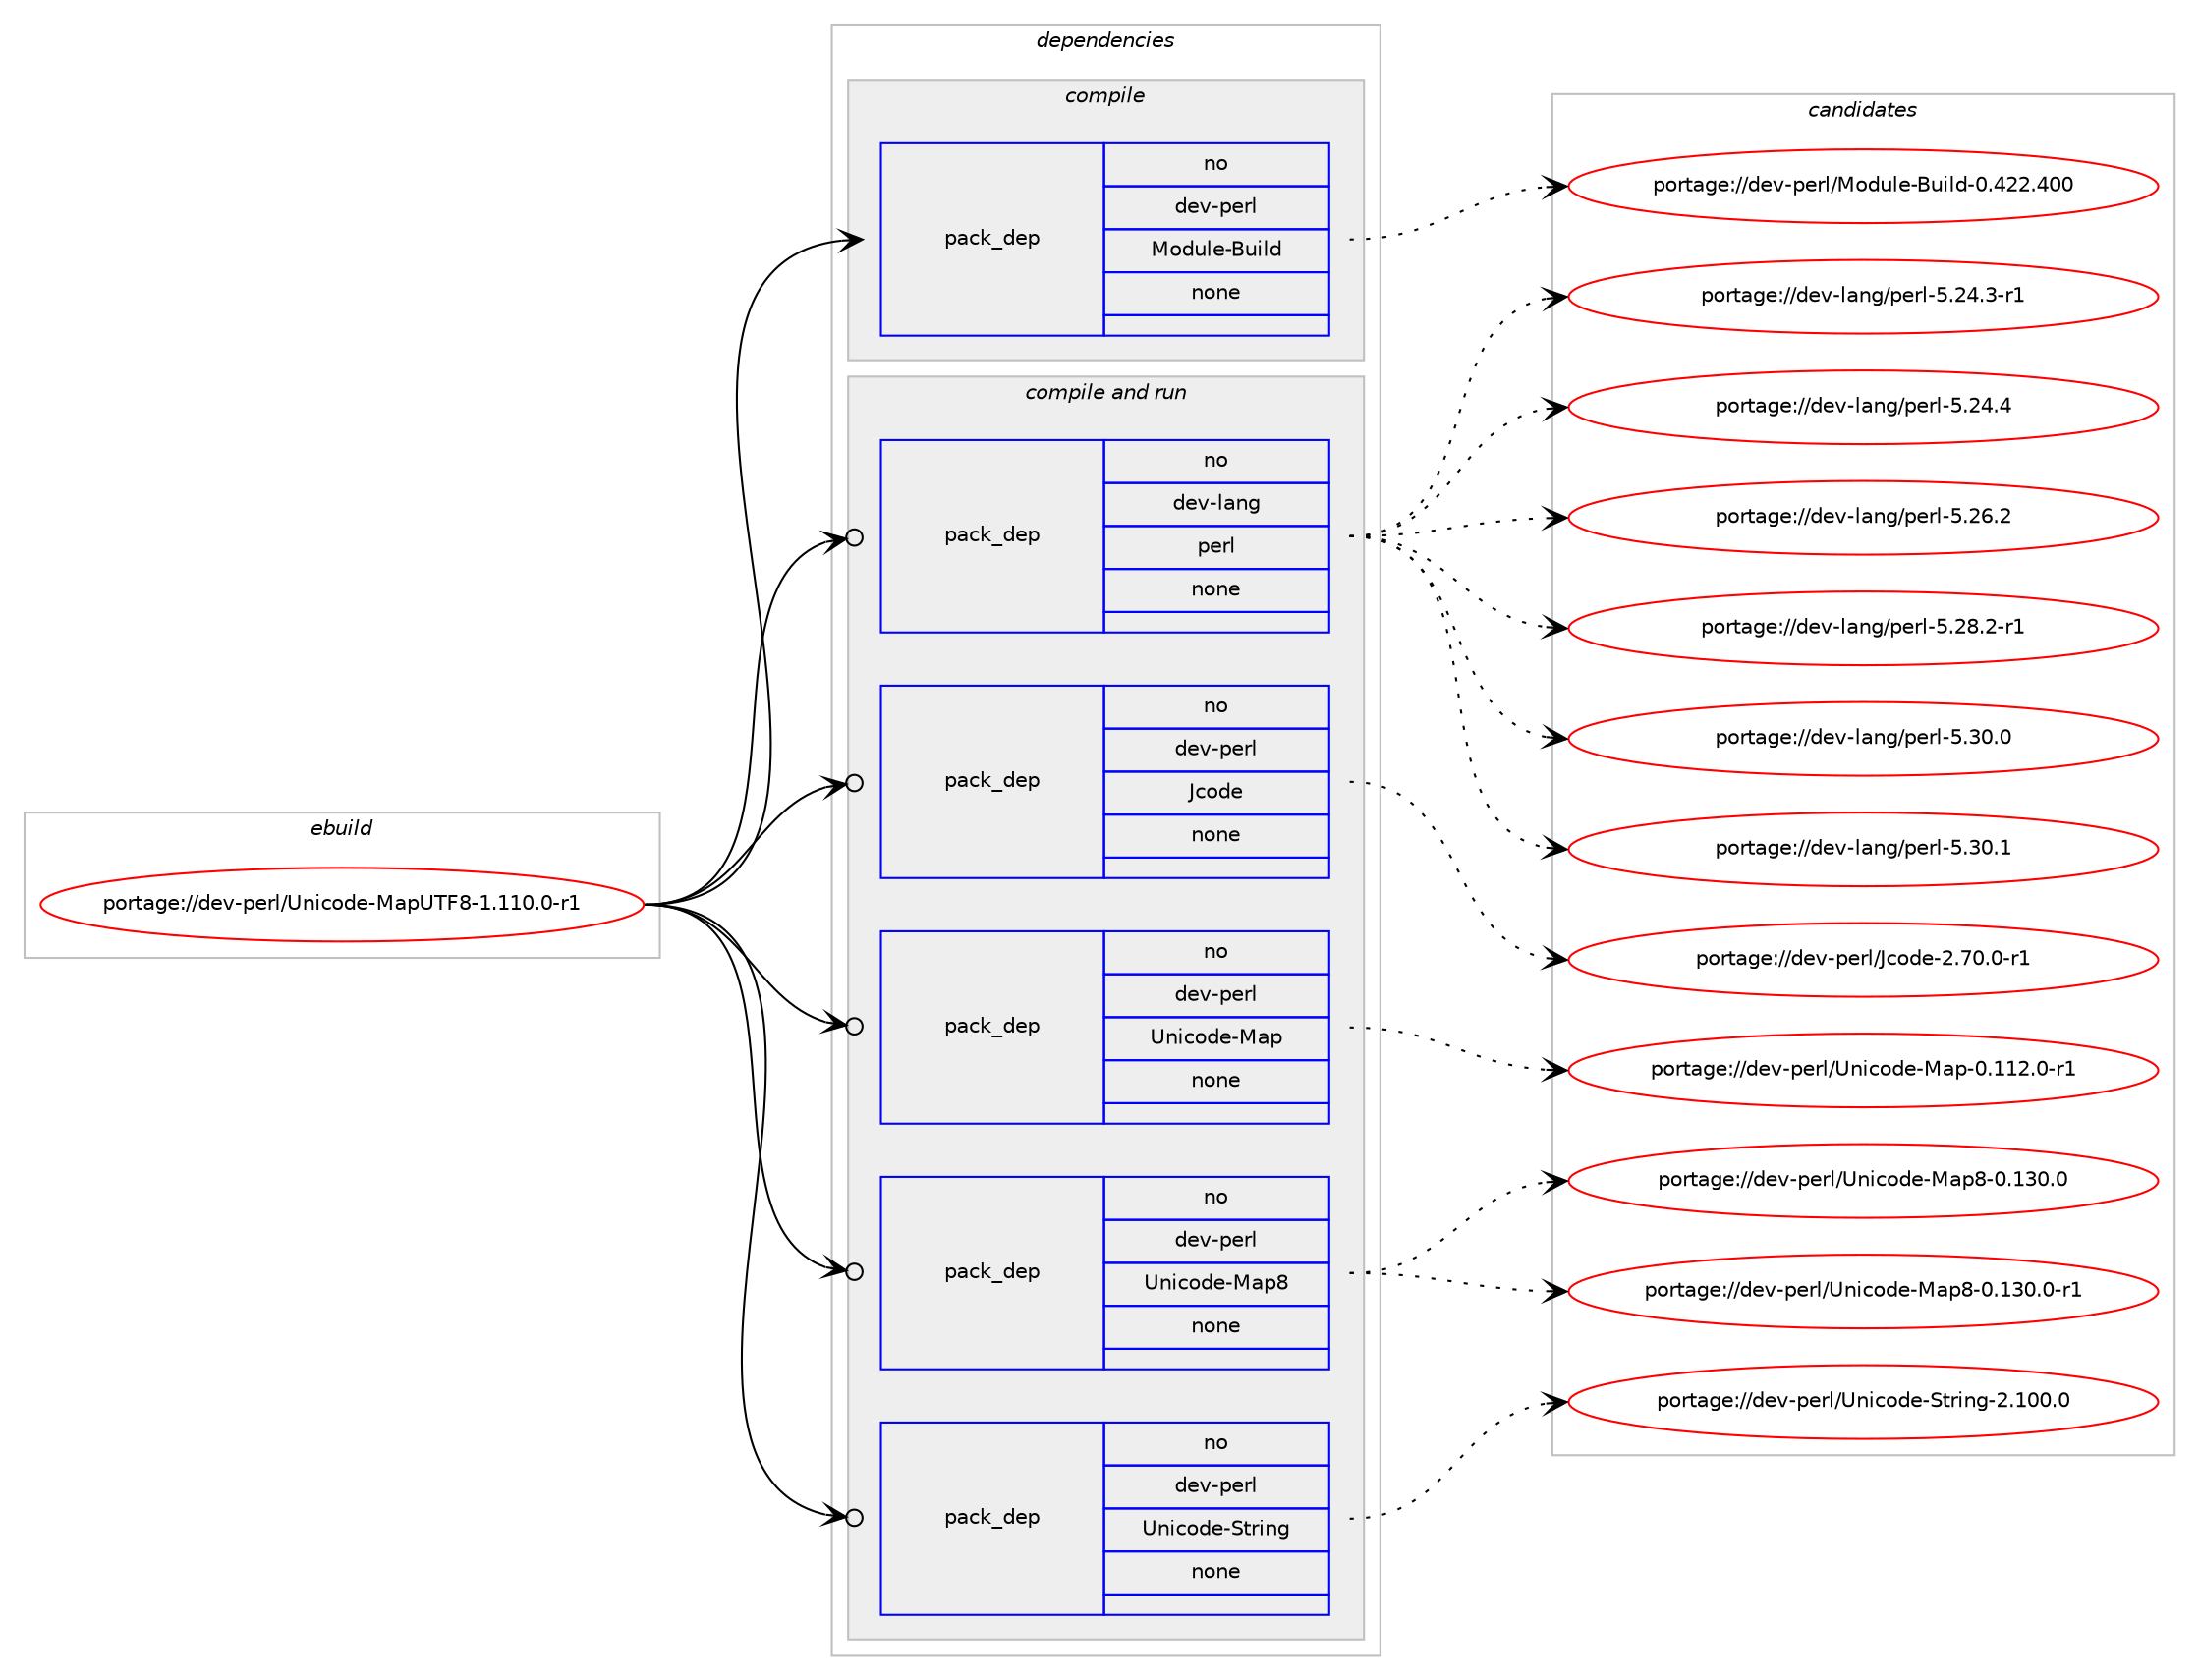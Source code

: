 digraph prolog {

# *************
# Graph options
# *************

newrank=true;
concentrate=true;
compound=true;
graph [rankdir=LR,fontname=Helvetica,fontsize=10,ranksep=1.5];#, ranksep=2.5, nodesep=0.2];
edge  [arrowhead=vee];
node  [fontname=Helvetica,fontsize=10];

# **********
# The ebuild
# **********

subgraph cluster_leftcol {
color=gray;
rank=same;
label=<<i>ebuild</i>>;
id [label="portage://dev-perl/Unicode-MapUTF8-1.110.0-r1", color=red, width=4, href="../dev-perl/Unicode-MapUTF8-1.110.0-r1.svg"];
}

# ****************
# The dependencies
# ****************

subgraph cluster_midcol {
color=gray;
label=<<i>dependencies</i>>;
subgraph cluster_compile {
fillcolor="#eeeeee";
style=filled;
label=<<i>compile</i>>;
subgraph pack95482 {
dependency122501 [label=<<TABLE BORDER="0" CELLBORDER="1" CELLSPACING="0" CELLPADDING="4" WIDTH="220"><TR><TD ROWSPAN="6" CELLPADDING="30">pack_dep</TD></TR><TR><TD WIDTH="110">no</TD></TR><TR><TD>dev-perl</TD></TR><TR><TD>Module-Build</TD></TR><TR><TD>none</TD></TR><TR><TD></TD></TR></TABLE>>, shape=none, color=blue];
}
id:e -> dependency122501:w [weight=20,style="solid",arrowhead="vee"];
}
subgraph cluster_compileandrun {
fillcolor="#eeeeee";
style=filled;
label=<<i>compile and run</i>>;
subgraph pack95483 {
dependency122502 [label=<<TABLE BORDER="0" CELLBORDER="1" CELLSPACING="0" CELLPADDING="4" WIDTH="220"><TR><TD ROWSPAN="6" CELLPADDING="30">pack_dep</TD></TR><TR><TD WIDTH="110">no</TD></TR><TR><TD>dev-lang</TD></TR><TR><TD>perl</TD></TR><TR><TD>none</TD></TR><TR><TD></TD></TR></TABLE>>, shape=none, color=blue];
}
id:e -> dependency122502:w [weight=20,style="solid",arrowhead="odotvee"];
subgraph pack95484 {
dependency122503 [label=<<TABLE BORDER="0" CELLBORDER="1" CELLSPACING="0" CELLPADDING="4" WIDTH="220"><TR><TD ROWSPAN="6" CELLPADDING="30">pack_dep</TD></TR><TR><TD WIDTH="110">no</TD></TR><TR><TD>dev-perl</TD></TR><TR><TD>Jcode</TD></TR><TR><TD>none</TD></TR><TR><TD></TD></TR></TABLE>>, shape=none, color=blue];
}
id:e -> dependency122503:w [weight=20,style="solid",arrowhead="odotvee"];
subgraph pack95485 {
dependency122504 [label=<<TABLE BORDER="0" CELLBORDER="1" CELLSPACING="0" CELLPADDING="4" WIDTH="220"><TR><TD ROWSPAN="6" CELLPADDING="30">pack_dep</TD></TR><TR><TD WIDTH="110">no</TD></TR><TR><TD>dev-perl</TD></TR><TR><TD>Unicode-Map</TD></TR><TR><TD>none</TD></TR><TR><TD></TD></TR></TABLE>>, shape=none, color=blue];
}
id:e -> dependency122504:w [weight=20,style="solid",arrowhead="odotvee"];
subgraph pack95486 {
dependency122505 [label=<<TABLE BORDER="0" CELLBORDER="1" CELLSPACING="0" CELLPADDING="4" WIDTH="220"><TR><TD ROWSPAN="6" CELLPADDING="30">pack_dep</TD></TR><TR><TD WIDTH="110">no</TD></TR><TR><TD>dev-perl</TD></TR><TR><TD>Unicode-Map8</TD></TR><TR><TD>none</TD></TR><TR><TD></TD></TR></TABLE>>, shape=none, color=blue];
}
id:e -> dependency122505:w [weight=20,style="solid",arrowhead="odotvee"];
subgraph pack95487 {
dependency122506 [label=<<TABLE BORDER="0" CELLBORDER="1" CELLSPACING="0" CELLPADDING="4" WIDTH="220"><TR><TD ROWSPAN="6" CELLPADDING="30">pack_dep</TD></TR><TR><TD WIDTH="110">no</TD></TR><TR><TD>dev-perl</TD></TR><TR><TD>Unicode-String</TD></TR><TR><TD>none</TD></TR><TR><TD></TD></TR></TABLE>>, shape=none, color=blue];
}
id:e -> dependency122506:w [weight=20,style="solid",arrowhead="odotvee"];
}
subgraph cluster_run {
fillcolor="#eeeeee";
style=filled;
label=<<i>run</i>>;
}
}

# **************
# The candidates
# **************

subgraph cluster_choices {
rank=same;
color=gray;
label=<<i>candidates</i>>;

subgraph choice95482 {
color=black;
nodesep=1;
choiceportage100101118451121011141084777111100117108101456611710510810045484652505046524848 [label="portage://dev-perl/Module-Build-0.422.400", color=red, width=4,href="../dev-perl/Module-Build-0.422.400.svg"];
dependency122501:e -> choiceportage100101118451121011141084777111100117108101456611710510810045484652505046524848:w [style=dotted,weight="100"];
}
subgraph choice95483 {
color=black;
nodesep=1;
choiceportage100101118451089711010347112101114108455346505246514511449 [label="portage://dev-lang/perl-5.24.3-r1", color=red, width=4,href="../dev-lang/perl-5.24.3-r1.svg"];
choiceportage10010111845108971101034711210111410845534650524652 [label="portage://dev-lang/perl-5.24.4", color=red, width=4,href="../dev-lang/perl-5.24.4.svg"];
choiceportage10010111845108971101034711210111410845534650544650 [label="portage://dev-lang/perl-5.26.2", color=red, width=4,href="../dev-lang/perl-5.26.2.svg"];
choiceportage100101118451089711010347112101114108455346505646504511449 [label="portage://dev-lang/perl-5.28.2-r1", color=red, width=4,href="../dev-lang/perl-5.28.2-r1.svg"];
choiceportage10010111845108971101034711210111410845534651484648 [label="portage://dev-lang/perl-5.30.0", color=red, width=4,href="../dev-lang/perl-5.30.0.svg"];
choiceportage10010111845108971101034711210111410845534651484649 [label="portage://dev-lang/perl-5.30.1", color=red, width=4,href="../dev-lang/perl-5.30.1.svg"];
dependency122502:e -> choiceportage100101118451089711010347112101114108455346505246514511449:w [style=dotted,weight="100"];
dependency122502:e -> choiceportage10010111845108971101034711210111410845534650524652:w [style=dotted,weight="100"];
dependency122502:e -> choiceportage10010111845108971101034711210111410845534650544650:w [style=dotted,weight="100"];
dependency122502:e -> choiceportage100101118451089711010347112101114108455346505646504511449:w [style=dotted,weight="100"];
dependency122502:e -> choiceportage10010111845108971101034711210111410845534651484648:w [style=dotted,weight="100"];
dependency122502:e -> choiceportage10010111845108971101034711210111410845534651484649:w [style=dotted,weight="100"];
}
subgraph choice95484 {
color=black;
nodesep=1;
choiceportage10010111845112101114108477499111100101455046554846484511449 [label="portage://dev-perl/Jcode-2.70.0-r1", color=red, width=4,href="../dev-perl/Jcode-2.70.0-r1.svg"];
dependency122503:e -> choiceportage10010111845112101114108477499111100101455046554846484511449:w [style=dotted,weight="100"];
}
subgraph choice95485 {
color=black;
nodesep=1;
choiceportage1001011184511210111410847851101059911110010145779711245484649495046484511449 [label="portage://dev-perl/Unicode-Map-0.112.0-r1", color=red, width=4,href="../dev-perl/Unicode-Map-0.112.0-r1.svg"];
dependency122504:e -> choiceportage1001011184511210111410847851101059911110010145779711245484649495046484511449:w [style=dotted,weight="100"];
}
subgraph choice95486 {
color=black;
nodesep=1;
choiceportage10010111845112101114108478511010599111100101457797112564548464951484648 [label="portage://dev-perl/Unicode-Map8-0.130.0", color=red, width=4,href="../dev-perl/Unicode-Map8-0.130.0.svg"];
choiceportage100101118451121011141084785110105991111001014577971125645484649514846484511449 [label="portage://dev-perl/Unicode-Map8-0.130.0-r1", color=red, width=4,href="../dev-perl/Unicode-Map8-0.130.0-r1.svg"];
dependency122505:e -> choiceportage10010111845112101114108478511010599111100101457797112564548464951484648:w [style=dotted,weight="100"];
dependency122505:e -> choiceportage100101118451121011141084785110105991111001014577971125645484649514846484511449:w [style=dotted,weight="100"];
}
subgraph choice95487 {
color=black;
nodesep=1;
choiceportage1001011184511210111410847851101059911110010145831161141051101034550464948484648 [label="portage://dev-perl/Unicode-String-2.100.0", color=red, width=4,href="../dev-perl/Unicode-String-2.100.0.svg"];
dependency122506:e -> choiceportage1001011184511210111410847851101059911110010145831161141051101034550464948484648:w [style=dotted,weight="100"];
}
}

}
